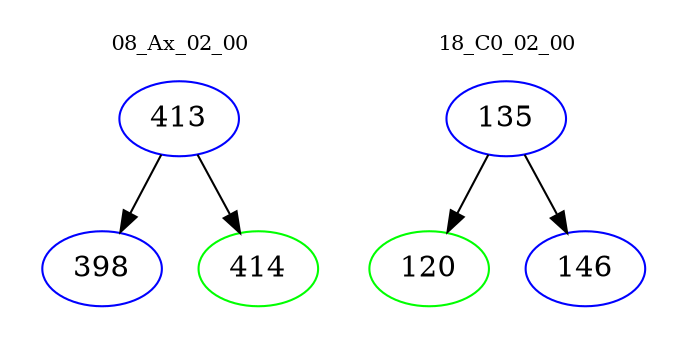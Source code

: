 digraph{
subgraph cluster_0 {
color = white
label = "08_Ax_02_00";
fontsize=10;
T0_413 [label="413", color="blue"]
T0_413 -> T0_398 [color="black"]
T0_398 [label="398", color="blue"]
T0_413 -> T0_414 [color="black"]
T0_414 [label="414", color="green"]
}
subgraph cluster_1 {
color = white
label = "18_C0_02_00";
fontsize=10;
T1_135 [label="135", color="blue"]
T1_135 -> T1_120 [color="black"]
T1_120 [label="120", color="green"]
T1_135 -> T1_146 [color="black"]
T1_146 [label="146", color="blue"]
}
}
